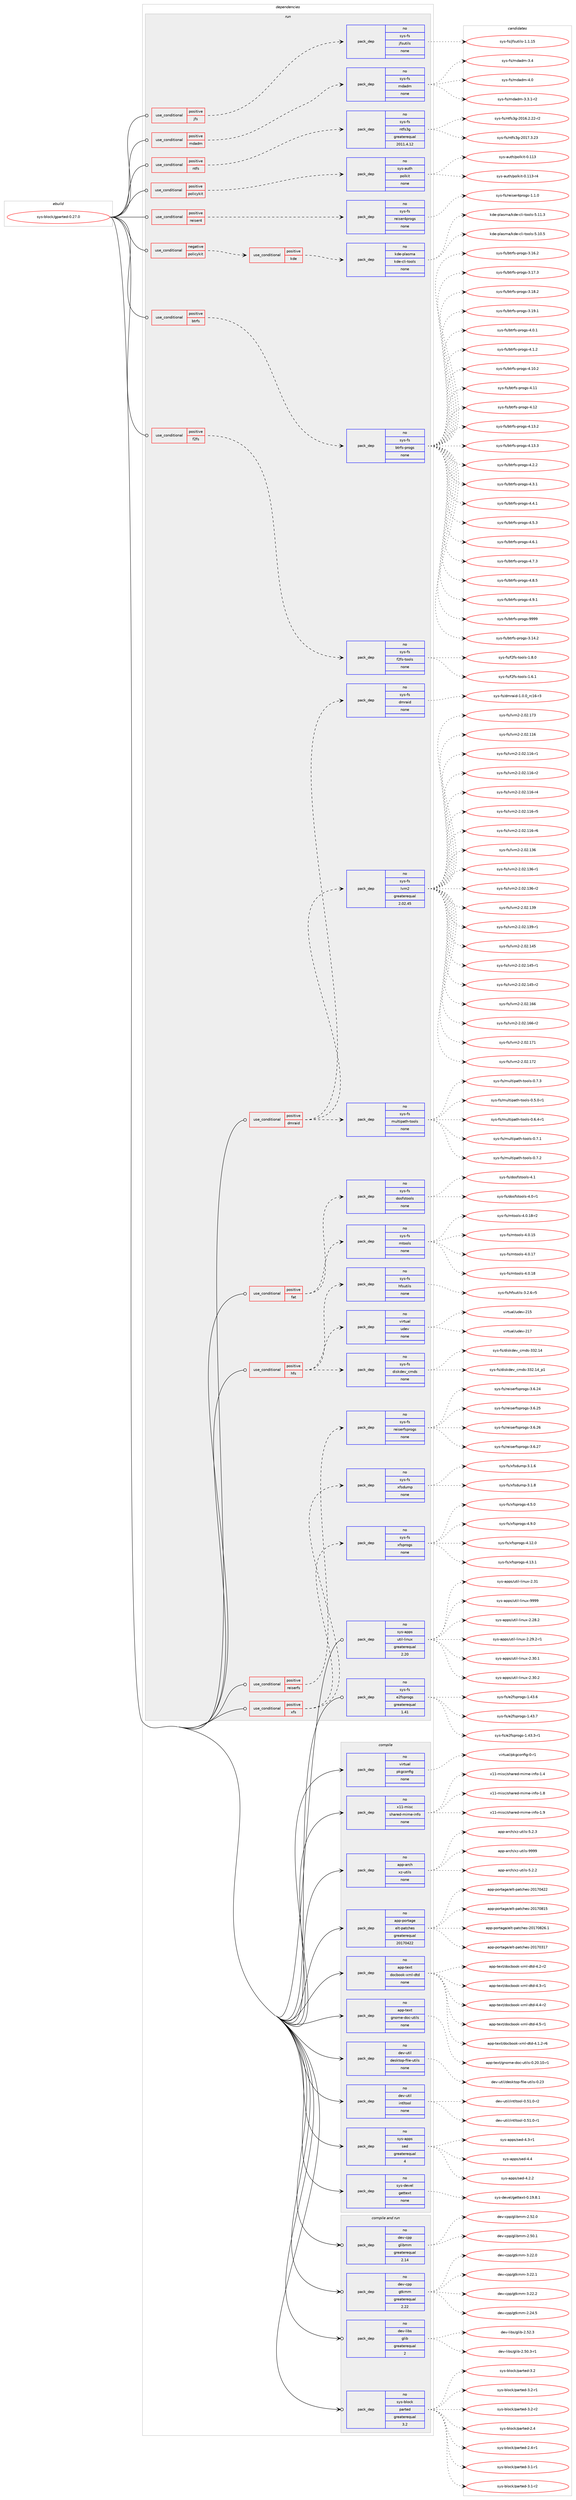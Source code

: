 digraph prolog {

# *************
# Graph options
# *************

newrank=true;
concentrate=true;
compound=true;
graph [rankdir=LR,fontname=Helvetica,fontsize=10,ranksep=1.5];#, ranksep=2.5, nodesep=0.2];
edge  [arrowhead=vee];
node  [fontname=Helvetica,fontsize=10];

# **********
# The ebuild
# **********

subgraph cluster_leftcol {
color=gray;
rank=same;
label=<<i>ebuild</i>>;
id [label="sys-block/gparted-0.27.0", color=red, width=4, href="../sys-block/gparted-0.27.0.svg"];
}

# ****************
# The dependencies
# ****************

subgraph cluster_midcol {
color=gray;
label=<<i>dependencies</i>>;
subgraph cluster_compile {
fillcolor="#eeeeee";
style=filled;
label=<<i>compile</i>>;
subgraph pack353208 {
dependency476185 [label=<<TABLE BORDER="0" CELLBORDER="1" CELLSPACING="0" CELLPADDING="4" WIDTH="220"><TR><TD ROWSPAN="6" CELLPADDING="30">pack_dep</TD></TR><TR><TD WIDTH="110">no</TD></TR><TR><TD>app-arch</TD></TR><TR><TD>xz-utils</TD></TR><TR><TD>none</TD></TR><TR><TD></TD></TR></TABLE>>, shape=none, color=blue];
}
id:e -> dependency476185:w [weight=20,style="solid",arrowhead="vee"];
subgraph pack353209 {
dependency476186 [label=<<TABLE BORDER="0" CELLBORDER="1" CELLSPACING="0" CELLPADDING="4" WIDTH="220"><TR><TD ROWSPAN="6" CELLPADDING="30">pack_dep</TD></TR><TR><TD WIDTH="110">no</TD></TR><TR><TD>app-portage</TD></TR><TR><TD>elt-patches</TD></TR><TR><TD>greaterequal</TD></TR><TR><TD>20170422</TD></TR></TABLE>>, shape=none, color=blue];
}
id:e -> dependency476186:w [weight=20,style="solid",arrowhead="vee"];
subgraph pack353210 {
dependency476187 [label=<<TABLE BORDER="0" CELLBORDER="1" CELLSPACING="0" CELLPADDING="4" WIDTH="220"><TR><TD ROWSPAN="6" CELLPADDING="30">pack_dep</TD></TR><TR><TD WIDTH="110">no</TD></TR><TR><TD>app-text</TD></TR><TR><TD>docbook-xml-dtd</TD></TR><TR><TD>none</TD></TR><TR><TD></TD></TR></TABLE>>, shape=none, color=blue];
}
id:e -> dependency476187:w [weight=20,style="solid",arrowhead="vee"];
subgraph pack353211 {
dependency476188 [label=<<TABLE BORDER="0" CELLBORDER="1" CELLSPACING="0" CELLPADDING="4" WIDTH="220"><TR><TD ROWSPAN="6" CELLPADDING="30">pack_dep</TD></TR><TR><TD WIDTH="110">no</TD></TR><TR><TD>app-text</TD></TR><TR><TD>gnome-doc-utils</TD></TR><TR><TD>none</TD></TR><TR><TD></TD></TR></TABLE>>, shape=none, color=blue];
}
id:e -> dependency476188:w [weight=20,style="solid",arrowhead="vee"];
subgraph pack353212 {
dependency476189 [label=<<TABLE BORDER="0" CELLBORDER="1" CELLSPACING="0" CELLPADDING="4" WIDTH="220"><TR><TD ROWSPAN="6" CELLPADDING="30">pack_dep</TD></TR><TR><TD WIDTH="110">no</TD></TR><TR><TD>dev-util</TD></TR><TR><TD>desktop-file-utils</TD></TR><TR><TD>none</TD></TR><TR><TD></TD></TR></TABLE>>, shape=none, color=blue];
}
id:e -> dependency476189:w [weight=20,style="solid",arrowhead="vee"];
subgraph pack353213 {
dependency476190 [label=<<TABLE BORDER="0" CELLBORDER="1" CELLSPACING="0" CELLPADDING="4" WIDTH="220"><TR><TD ROWSPAN="6" CELLPADDING="30">pack_dep</TD></TR><TR><TD WIDTH="110">no</TD></TR><TR><TD>dev-util</TD></TR><TR><TD>intltool</TD></TR><TR><TD>none</TD></TR><TR><TD></TD></TR></TABLE>>, shape=none, color=blue];
}
id:e -> dependency476190:w [weight=20,style="solid",arrowhead="vee"];
subgraph pack353214 {
dependency476191 [label=<<TABLE BORDER="0" CELLBORDER="1" CELLSPACING="0" CELLPADDING="4" WIDTH="220"><TR><TD ROWSPAN="6" CELLPADDING="30">pack_dep</TD></TR><TR><TD WIDTH="110">no</TD></TR><TR><TD>sys-apps</TD></TR><TR><TD>sed</TD></TR><TR><TD>greaterequal</TD></TR><TR><TD>4</TD></TR></TABLE>>, shape=none, color=blue];
}
id:e -> dependency476191:w [weight=20,style="solid",arrowhead="vee"];
subgraph pack353215 {
dependency476192 [label=<<TABLE BORDER="0" CELLBORDER="1" CELLSPACING="0" CELLPADDING="4" WIDTH="220"><TR><TD ROWSPAN="6" CELLPADDING="30">pack_dep</TD></TR><TR><TD WIDTH="110">no</TD></TR><TR><TD>sys-devel</TD></TR><TR><TD>gettext</TD></TR><TR><TD>none</TD></TR><TR><TD></TD></TR></TABLE>>, shape=none, color=blue];
}
id:e -> dependency476192:w [weight=20,style="solid",arrowhead="vee"];
subgraph pack353216 {
dependency476193 [label=<<TABLE BORDER="0" CELLBORDER="1" CELLSPACING="0" CELLPADDING="4" WIDTH="220"><TR><TD ROWSPAN="6" CELLPADDING="30">pack_dep</TD></TR><TR><TD WIDTH="110">no</TD></TR><TR><TD>virtual</TD></TR><TR><TD>pkgconfig</TD></TR><TR><TD>none</TD></TR><TR><TD></TD></TR></TABLE>>, shape=none, color=blue];
}
id:e -> dependency476193:w [weight=20,style="solid",arrowhead="vee"];
subgraph pack353217 {
dependency476194 [label=<<TABLE BORDER="0" CELLBORDER="1" CELLSPACING="0" CELLPADDING="4" WIDTH="220"><TR><TD ROWSPAN="6" CELLPADDING="30">pack_dep</TD></TR><TR><TD WIDTH="110">no</TD></TR><TR><TD>x11-misc</TD></TR><TR><TD>shared-mime-info</TD></TR><TR><TD>none</TD></TR><TR><TD></TD></TR></TABLE>>, shape=none, color=blue];
}
id:e -> dependency476194:w [weight=20,style="solid",arrowhead="vee"];
}
subgraph cluster_compileandrun {
fillcolor="#eeeeee";
style=filled;
label=<<i>compile and run</i>>;
subgraph pack353218 {
dependency476195 [label=<<TABLE BORDER="0" CELLBORDER="1" CELLSPACING="0" CELLPADDING="4" WIDTH="220"><TR><TD ROWSPAN="6" CELLPADDING="30">pack_dep</TD></TR><TR><TD WIDTH="110">no</TD></TR><TR><TD>dev-cpp</TD></TR><TR><TD>glibmm</TD></TR><TR><TD>greaterequal</TD></TR><TR><TD>2.14</TD></TR></TABLE>>, shape=none, color=blue];
}
id:e -> dependency476195:w [weight=20,style="solid",arrowhead="odotvee"];
subgraph pack353219 {
dependency476196 [label=<<TABLE BORDER="0" CELLBORDER="1" CELLSPACING="0" CELLPADDING="4" WIDTH="220"><TR><TD ROWSPAN="6" CELLPADDING="30">pack_dep</TD></TR><TR><TD WIDTH="110">no</TD></TR><TR><TD>dev-cpp</TD></TR><TR><TD>gtkmm</TD></TR><TR><TD>greaterequal</TD></TR><TR><TD>2.22</TD></TR></TABLE>>, shape=none, color=blue];
}
id:e -> dependency476196:w [weight=20,style="solid",arrowhead="odotvee"];
subgraph pack353220 {
dependency476197 [label=<<TABLE BORDER="0" CELLBORDER="1" CELLSPACING="0" CELLPADDING="4" WIDTH="220"><TR><TD ROWSPAN="6" CELLPADDING="30">pack_dep</TD></TR><TR><TD WIDTH="110">no</TD></TR><TR><TD>dev-libs</TD></TR><TR><TD>glib</TD></TR><TR><TD>greaterequal</TD></TR><TR><TD>2</TD></TR></TABLE>>, shape=none, color=blue];
}
id:e -> dependency476197:w [weight=20,style="solid",arrowhead="odotvee"];
subgraph pack353221 {
dependency476198 [label=<<TABLE BORDER="0" CELLBORDER="1" CELLSPACING="0" CELLPADDING="4" WIDTH="220"><TR><TD ROWSPAN="6" CELLPADDING="30">pack_dep</TD></TR><TR><TD WIDTH="110">no</TD></TR><TR><TD>sys-block</TD></TR><TR><TD>parted</TD></TR><TR><TD>greaterequal</TD></TR><TR><TD>3.2</TD></TR></TABLE>>, shape=none, color=blue];
}
id:e -> dependency476198:w [weight=20,style="solid",arrowhead="odotvee"];
}
subgraph cluster_run {
fillcolor="#eeeeee";
style=filled;
label=<<i>run</i>>;
subgraph cond114679 {
dependency476199 [label=<<TABLE BORDER="0" CELLBORDER="1" CELLSPACING="0" CELLPADDING="4"><TR><TD ROWSPAN="3" CELLPADDING="10">use_conditional</TD></TR><TR><TD>negative</TD></TR><TR><TD>policykit</TD></TR></TABLE>>, shape=none, color=red];
subgraph cond114680 {
dependency476200 [label=<<TABLE BORDER="0" CELLBORDER="1" CELLSPACING="0" CELLPADDING="4"><TR><TD ROWSPAN="3" CELLPADDING="10">use_conditional</TD></TR><TR><TD>positive</TD></TR><TR><TD>kde</TD></TR></TABLE>>, shape=none, color=red];
subgraph pack353222 {
dependency476201 [label=<<TABLE BORDER="0" CELLBORDER="1" CELLSPACING="0" CELLPADDING="4" WIDTH="220"><TR><TD ROWSPAN="6" CELLPADDING="30">pack_dep</TD></TR><TR><TD WIDTH="110">no</TD></TR><TR><TD>kde-plasma</TD></TR><TR><TD>kde-cli-tools</TD></TR><TR><TD>none</TD></TR><TR><TD></TD></TR></TABLE>>, shape=none, color=blue];
}
dependency476200:e -> dependency476201:w [weight=20,style="dashed",arrowhead="vee"];
}
dependency476199:e -> dependency476200:w [weight=20,style="dashed",arrowhead="vee"];
}
id:e -> dependency476199:w [weight=20,style="solid",arrowhead="odot"];
subgraph cond114681 {
dependency476202 [label=<<TABLE BORDER="0" CELLBORDER="1" CELLSPACING="0" CELLPADDING="4"><TR><TD ROWSPAN="3" CELLPADDING="10">use_conditional</TD></TR><TR><TD>positive</TD></TR><TR><TD>btrfs</TD></TR></TABLE>>, shape=none, color=red];
subgraph pack353223 {
dependency476203 [label=<<TABLE BORDER="0" CELLBORDER="1" CELLSPACING="0" CELLPADDING="4" WIDTH="220"><TR><TD ROWSPAN="6" CELLPADDING="30">pack_dep</TD></TR><TR><TD WIDTH="110">no</TD></TR><TR><TD>sys-fs</TD></TR><TR><TD>btrfs-progs</TD></TR><TR><TD>none</TD></TR><TR><TD></TD></TR></TABLE>>, shape=none, color=blue];
}
dependency476202:e -> dependency476203:w [weight=20,style="dashed",arrowhead="vee"];
}
id:e -> dependency476202:w [weight=20,style="solid",arrowhead="odot"];
subgraph cond114682 {
dependency476204 [label=<<TABLE BORDER="0" CELLBORDER="1" CELLSPACING="0" CELLPADDING="4"><TR><TD ROWSPAN="3" CELLPADDING="10">use_conditional</TD></TR><TR><TD>positive</TD></TR><TR><TD>dmraid</TD></TR></TABLE>>, shape=none, color=red];
subgraph pack353224 {
dependency476205 [label=<<TABLE BORDER="0" CELLBORDER="1" CELLSPACING="0" CELLPADDING="4" WIDTH="220"><TR><TD ROWSPAN="6" CELLPADDING="30">pack_dep</TD></TR><TR><TD WIDTH="110">no</TD></TR><TR><TD>sys-fs</TD></TR><TR><TD>lvm2</TD></TR><TR><TD>greaterequal</TD></TR><TR><TD>2.02.45</TD></TR></TABLE>>, shape=none, color=blue];
}
dependency476204:e -> dependency476205:w [weight=20,style="dashed",arrowhead="vee"];
subgraph pack353225 {
dependency476206 [label=<<TABLE BORDER="0" CELLBORDER="1" CELLSPACING="0" CELLPADDING="4" WIDTH="220"><TR><TD ROWSPAN="6" CELLPADDING="30">pack_dep</TD></TR><TR><TD WIDTH="110">no</TD></TR><TR><TD>sys-fs</TD></TR><TR><TD>dmraid</TD></TR><TR><TD>none</TD></TR><TR><TD></TD></TR></TABLE>>, shape=none, color=blue];
}
dependency476204:e -> dependency476206:w [weight=20,style="dashed",arrowhead="vee"];
subgraph pack353226 {
dependency476207 [label=<<TABLE BORDER="0" CELLBORDER="1" CELLSPACING="0" CELLPADDING="4" WIDTH="220"><TR><TD ROWSPAN="6" CELLPADDING="30">pack_dep</TD></TR><TR><TD WIDTH="110">no</TD></TR><TR><TD>sys-fs</TD></TR><TR><TD>multipath-tools</TD></TR><TR><TD>none</TD></TR><TR><TD></TD></TR></TABLE>>, shape=none, color=blue];
}
dependency476204:e -> dependency476207:w [weight=20,style="dashed",arrowhead="vee"];
}
id:e -> dependency476204:w [weight=20,style="solid",arrowhead="odot"];
subgraph cond114683 {
dependency476208 [label=<<TABLE BORDER="0" CELLBORDER="1" CELLSPACING="0" CELLPADDING="4"><TR><TD ROWSPAN="3" CELLPADDING="10">use_conditional</TD></TR><TR><TD>positive</TD></TR><TR><TD>f2fs</TD></TR></TABLE>>, shape=none, color=red];
subgraph pack353227 {
dependency476209 [label=<<TABLE BORDER="0" CELLBORDER="1" CELLSPACING="0" CELLPADDING="4" WIDTH="220"><TR><TD ROWSPAN="6" CELLPADDING="30">pack_dep</TD></TR><TR><TD WIDTH="110">no</TD></TR><TR><TD>sys-fs</TD></TR><TR><TD>f2fs-tools</TD></TR><TR><TD>none</TD></TR><TR><TD></TD></TR></TABLE>>, shape=none, color=blue];
}
dependency476208:e -> dependency476209:w [weight=20,style="dashed",arrowhead="vee"];
}
id:e -> dependency476208:w [weight=20,style="solid",arrowhead="odot"];
subgraph cond114684 {
dependency476210 [label=<<TABLE BORDER="0" CELLBORDER="1" CELLSPACING="0" CELLPADDING="4"><TR><TD ROWSPAN="3" CELLPADDING="10">use_conditional</TD></TR><TR><TD>positive</TD></TR><TR><TD>fat</TD></TR></TABLE>>, shape=none, color=red];
subgraph pack353228 {
dependency476211 [label=<<TABLE BORDER="0" CELLBORDER="1" CELLSPACING="0" CELLPADDING="4" WIDTH="220"><TR><TD ROWSPAN="6" CELLPADDING="30">pack_dep</TD></TR><TR><TD WIDTH="110">no</TD></TR><TR><TD>sys-fs</TD></TR><TR><TD>dosfstools</TD></TR><TR><TD>none</TD></TR><TR><TD></TD></TR></TABLE>>, shape=none, color=blue];
}
dependency476210:e -> dependency476211:w [weight=20,style="dashed",arrowhead="vee"];
subgraph pack353229 {
dependency476212 [label=<<TABLE BORDER="0" CELLBORDER="1" CELLSPACING="0" CELLPADDING="4" WIDTH="220"><TR><TD ROWSPAN="6" CELLPADDING="30">pack_dep</TD></TR><TR><TD WIDTH="110">no</TD></TR><TR><TD>sys-fs</TD></TR><TR><TD>mtools</TD></TR><TR><TD>none</TD></TR><TR><TD></TD></TR></TABLE>>, shape=none, color=blue];
}
dependency476210:e -> dependency476212:w [weight=20,style="dashed",arrowhead="vee"];
}
id:e -> dependency476210:w [weight=20,style="solid",arrowhead="odot"];
subgraph cond114685 {
dependency476213 [label=<<TABLE BORDER="0" CELLBORDER="1" CELLSPACING="0" CELLPADDING="4"><TR><TD ROWSPAN="3" CELLPADDING="10">use_conditional</TD></TR><TR><TD>positive</TD></TR><TR><TD>hfs</TD></TR></TABLE>>, shape=none, color=red];
subgraph pack353230 {
dependency476214 [label=<<TABLE BORDER="0" CELLBORDER="1" CELLSPACING="0" CELLPADDING="4" WIDTH="220"><TR><TD ROWSPAN="6" CELLPADDING="30">pack_dep</TD></TR><TR><TD WIDTH="110">no</TD></TR><TR><TD>sys-fs</TD></TR><TR><TD>diskdev_cmds</TD></TR><TR><TD>none</TD></TR><TR><TD></TD></TR></TABLE>>, shape=none, color=blue];
}
dependency476213:e -> dependency476214:w [weight=20,style="dashed",arrowhead="vee"];
subgraph pack353231 {
dependency476215 [label=<<TABLE BORDER="0" CELLBORDER="1" CELLSPACING="0" CELLPADDING="4" WIDTH="220"><TR><TD ROWSPAN="6" CELLPADDING="30">pack_dep</TD></TR><TR><TD WIDTH="110">no</TD></TR><TR><TD>virtual</TD></TR><TR><TD>udev</TD></TR><TR><TD>none</TD></TR><TR><TD></TD></TR></TABLE>>, shape=none, color=blue];
}
dependency476213:e -> dependency476215:w [weight=20,style="dashed",arrowhead="vee"];
subgraph pack353232 {
dependency476216 [label=<<TABLE BORDER="0" CELLBORDER="1" CELLSPACING="0" CELLPADDING="4" WIDTH="220"><TR><TD ROWSPAN="6" CELLPADDING="30">pack_dep</TD></TR><TR><TD WIDTH="110">no</TD></TR><TR><TD>sys-fs</TD></TR><TR><TD>hfsutils</TD></TR><TR><TD>none</TD></TR><TR><TD></TD></TR></TABLE>>, shape=none, color=blue];
}
dependency476213:e -> dependency476216:w [weight=20,style="dashed",arrowhead="vee"];
}
id:e -> dependency476213:w [weight=20,style="solid",arrowhead="odot"];
subgraph cond114686 {
dependency476217 [label=<<TABLE BORDER="0" CELLBORDER="1" CELLSPACING="0" CELLPADDING="4"><TR><TD ROWSPAN="3" CELLPADDING="10">use_conditional</TD></TR><TR><TD>positive</TD></TR><TR><TD>jfs</TD></TR></TABLE>>, shape=none, color=red];
subgraph pack353233 {
dependency476218 [label=<<TABLE BORDER="0" CELLBORDER="1" CELLSPACING="0" CELLPADDING="4" WIDTH="220"><TR><TD ROWSPAN="6" CELLPADDING="30">pack_dep</TD></TR><TR><TD WIDTH="110">no</TD></TR><TR><TD>sys-fs</TD></TR><TR><TD>jfsutils</TD></TR><TR><TD>none</TD></TR><TR><TD></TD></TR></TABLE>>, shape=none, color=blue];
}
dependency476217:e -> dependency476218:w [weight=20,style="dashed",arrowhead="vee"];
}
id:e -> dependency476217:w [weight=20,style="solid",arrowhead="odot"];
subgraph cond114687 {
dependency476219 [label=<<TABLE BORDER="0" CELLBORDER="1" CELLSPACING="0" CELLPADDING="4"><TR><TD ROWSPAN="3" CELLPADDING="10">use_conditional</TD></TR><TR><TD>positive</TD></TR><TR><TD>mdadm</TD></TR></TABLE>>, shape=none, color=red];
subgraph pack353234 {
dependency476220 [label=<<TABLE BORDER="0" CELLBORDER="1" CELLSPACING="0" CELLPADDING="4" WIDTH="220"><TR><TD ROWSPAN="6" CELLPADDING="30">pack_dep</TD></TR><TR><TD WIDTH="110">no</TD></TR><TR><TD>sys-fs</TD></TR><TR><TD>mdadm</TD></TR><TR><TD>none</TD></TR><TR><TD></TD></TR></TABLE>>, shape=none, color=blue];
}
dependency476219:e -> dependency476220:w [weight=20,style="dashed",arrowhead="vee"];
}
id:e -> dependency476219:w [weight=20,style="solid",arrowhead="odot"];
subgraph cond114688 {
dependency476221 [label=<<TABLE BORDER="0" CELLBORDER="1" CELLSPACING="0" CELLPADDING="4"><TR><TD ROWSPAN="3" CELLPADDING="10">use_conditional</TD></TR><TR><TD>positive</TD></TR><TR><TD>ntfs</TD></TR></TABLE>>, shape=none, color=red];
subgraph pack353235 {
dependency476222 [label=<<TABLE BORDER="0" CELLBORDER="1" CELLSPACING="0" CELLPADDING="4" WIDTH="220"><TR><TD ROWSPAN="6" CELLPADDING="30">pack_dep</TD></TR><TR><TD WIDTH="110">no</TD></TR><TR><TD>sys-fs</TD></TR><TR><TD>ntfs3g</TD></TR><TR><TD>greaterequal</TD></TR><TR><TD>2011.4.12</TD></TR></TABLE>>, shape=none, color=blue];
}
dependency476221:e -> dependency476222:w [weight=20,style="dashed",arrowhead="vee"];
}
id:e -> dependency476221:w [weight=20,style="solid",arrowhead="odot"];
subgraph cond114689 {
dependency476223 [label=<<TABLE BORDER="0" CELLBORDER="1" CELLSPACING="0" CELLPADDING="4"><TR><TD ROWSPAN="3" CELLPADDING="10">use_conditional</TD></TR><TR><TD>positive</TD></TR><TR><TD>policykit</TD></TR></TABLE>>, shape=none, color=red];
subgraph pack353236 {
dependency476224 [label=<<TABLE BORDER="0" CELLBORDER="1" CELLSPACING="0" CELLPADDING="4" WIDTH="220"><TR><TD ROWSPAN="6" CELLPADDING="30">pack_dep</TD></TR><TR><TD WIDTH="110">no</TD></TR><TR><TD>sys-auth</TD></TR><TR><TD>polkit</TD></TR><TR><TD>none</TD></TR><TR><TD></TD></TR></TABLE>>, shape=none, color=blue];
}
dependency476223:e -> dependency476224:w [weight=20,style="dashed",arrowhead="vee"];
}
id:e -> dependency476223:w [weight=20,style="solid",arrowhead="odot"];
subgraph cond114690 {
dependency476225 [label=<<TABLE BORDER="0" CELLBORDER="1" CELLSPACING="0" CELLPADDING="4"><TR><TD ROWSPAN="3" CELLPADDING="10">use_conditional</TD></TR><TR><TD>positive</TD></TR><TR><TD>reiser4</TD></TR></TABLE>>, shape=none, color=red];
subgraph pack353237 {
dependency476226 [label=<<TABLE BORDER="0" CELLBORDER="1" CELLSPACING="0" CELLPADDING="4" WIDTH="220"><TR><TD ROWSPAN="6" CELLPADDING="30">pack_dep</TD></TR><TR><TD WIDTH="110">no</TD></TR><TR><TD>sys-fs</TD></TR><TR><TD>reiser4progs</TD></TR><TR><TD>none</TD></TR><TR><TD></TD></TR></TABLE>>, shape=none, color=blue];
}
dependency476225:e -> dependency476226:w [weight=20,style="dashed",arrowhead="vee"];
}
id:e -> dependency476225:w [weight=20,style="solid",arrowhead="odot"];
subgraph cond114691 {
dependency476227 [label=<<TABLE BORDER="0" CELLBORDER="1" CELLSPACING="0" CELLPADDING="4"><TR><TD ROWSPAN="3" CELLPADDING="10">use_conditional</TD></TR><TR><TD>positive</TD></TR><TR><TD>reiserfs</TD></TR></TABLE>>, shape=none, color=red];
subgraph pack353238 {
dependency476228 [label=<<TABLE BORDER="0" CELLBORDER="1" CELLSPACING="0" CELLPADDING="4" WIDTH="220"><TR><TD ROWSPAN="6" CELLPADDING="30">pack_dep</TD></TR><TR><TD WIDTH="110">no</TD></TR><TR><TD>sys-fs</TD></TR><TR><TD>reiserfsprogs</TD></TR><TR><TD>none</TD></TR><TR><TD></TD></TR></TABLE>>, shape=none, color=blue];
}
dependency476227:e -> dependency476228:w [weight=20,style="dashed",arrowhead="vee"];
}
id:e -> dependency476227:w [weight=20,style="solid",arrowhead="odot"];
subgraph cond114692 {
dependency476229 [label=<<TABLE BORDER="0" CELLBORDER="1" CELLSPACING="0" CELLPADDING="4"><TR><TD ROWSPAN="3" CELLPADDING="10">use_conditional</TD></TR><TR><TD>positive</TD></TR><TR><TD>xfs</TD></TR></TABLE>>, shape=none, color=red];
subgraph pack353239 {
dependency476230 [label=<<TABLE BORDER="0" CELLBORDER="1" CELLSPACING="0" CELLPADDING="4" WIDTH="220"><TR><TD ROWSPAN="6" CELLPADDING="30">pack_dep</TD></TR><TR><TD WIDTH="110">no</TD></TR><TR><TD>sys-fs</TD></TR><TR><TD>xfsprogs</TD></TR><TR><TD>none</TD></TR><TR><TD></TD></TR></TABLE>>, shape=none, color=blue];
}
dependency476229:e -> dependency476230:w [weight=20,style="dashed",arrowhead="vee"];
subgraph pack353240 {
dependency476231 [label=<<TABLE BORDER="0" CELLBORDER="1" CELLSPACING="0" CELLPADDING="4" WIDTH="220"><TR><TD ROWSPAN="6" CELLPADDING="30">pack_dep</TD></TR><TR><TD WIDTH="110">no</TD></TR><TR><TD>sys-fs</TD></TR><TR><TD>xfsdump</TD></TR><TR><TD>none</TD></TR><TR><TD></TD></TR></TABLE>>, shape=none, color=blue];
}
dependency476229:e -> dependency476231:w [weight=20,style="dashed",arrowhead="vee"];
}
id:e -> dependency476229:w [weight=20,style="solid",arrowhead="odot"];
subgraph pack353241 {
dependency476232 [label=<<TABLE BORDER="0" CELLBORDER="1" CELLSPACING="0" CELLPADDING="4" WIDTH="220"><TR><TD ROWSPAN="6" CELLPADDING="30">pack_dep</TD></TR><TR><TD WIDTH="110">no</TD></TR><TR><TD>sys-apps</TD></TR><TR><TD>util-linux</TD></TR><TR><TD>greaterequal</TD></TR><TR><TD>2.20</TD></TR></TABLE>>, shape=none, color=blue];
}
id:e -> dependency476232:w [weight=20,style="solid",arrowhead="odot"];
subgraph pack353242 {
dependency476233 [label=<<TABLE BORDER="0" CELLBORDER="1" CELLSPACING="0" CELLPADDING="4" WIDTH="220"><TR><TD ROWSPAN="6" CELLPADDING="30">pack_dep</TD></TR><TR><TD WIDTH="110">no</TD></TR><TR><TD>sys-fs</TD></TR><TR><TD>e2fsprogs</TD></TR><TR><TD>greaterequal</TD></TR><TR><TD>1.41</TD></TR></TABLE>>, shape=none, color=blue];
}
id:e -> dependency476233:w [weight=20,style="solid",arrowhead="odot"];
}
}

# **************
# The candidates
# **************

subgraph cluster_choices {
rank=same;
color=gray;
label=<<i>candidates</i>>;

subgraph choice353208 {
color=black;
nodesep=1;
choice971121124597114991044712012245117116105108115455346504650 [label="app-arch/xz-utils-5.2.2", color=red, width=4,href="../app-arch/xz-utils-5.2.2.svg"];
choice971121124597114991044712012245117116105108115455346504651 [label="app-arch/xz-utils-5.2.3", color=red, width=4,href="../app-arch/xz-utils-5.2.3.svg"];
choice9711211245971149910447120122451171161051081154557575757 [label="app-arch/xz-utils-9999", color=red, width=4,href="../app-arch/xz-utils-9999.svg"];
dependency476185:e -> choice971121124597114991044712012245117116105108115455346504650:w [style=dotted,weight="100"];
dependency476185:e -> choice971121124597114991044712012245117116105108115455346504651:w [style=dotted,weight="100"];
dependency476185:e -> choice9711211245971149910447120122451171161051081154557575757:w [style=dotted,weight="100"];
}
subgraph choice353209 {
color=black;
nodesep=1;
choice97112112451121111141169710310147101108116451129711699104101115455048495548514955 [label="app-portage/elt-patches-20170317", color=red, width=4,href="../app-portage/elt-patches-20170317.svg"];
choice97112112451121111141169710310147101108116451129711699104101115455048495548525050 [label="app-portage/elt-patches-20170422", color=red, width=4,href="../app-portage/elt-patches-20170422.svg"];
choice97112112451121111141169710310147101108116451129711699104101115455048495548564953 [label="app-portage/elt-patches-20170815", color=red, width=4,href="../app-portage/elt-patches-20170815.svg"];
choice971121124511211111411697103101471011081164511297116991041011154550484955485650544649 [label="app-portage/elt-patches-20170826.1", color=red, width=4,href="../app-portage/elt-patches-20170826.1.svg"];
dependency476186:e -> choice97112112451121111141169710310147101108116451129711699104101115455048495548514955:w [style=dotted,weight="100"];
dependency476186:e -> choice97112112451121111141169710310147101108116451129711699104101115455048495548525050:w [style=dotted,weight="100"];
dependency476186:e -> choice97112112451121111141169710310147101108116451129711699104101115455048495548564953:w [style=dotted,weight="100"];
dependency476186:e -> choice971121124511211111411697103101471011081164511297116991041011154550484955485650544649:w [style=dotted,weight="100"];
}
subgraph choice353210 {
color=black;
nodesep=1;
choice971121124511610112011647100111999811111110745120109108451001161004552464946504511454 [label="app-text/docbook-xml-dtd-4.1.2-r6", color=red, width=4,href="../app-text/docbook-xml-dtd-4.1.2-r6.svg"];
choice97112112451161011201164710011199981111111074512010910845100116100455246504511450 [label="app-text/docbook-xml-dtd-4.2-r2", color=red, width=4,href="../app-text/docbook-xml-dtd-4.2-r2.svg"];
choice97112112451161011201164710011199981111111074512010910845100116100455246514511449 [label="app-text/docbook-xml-dtd-4.3-r1", color=red, width=4,href="../app-text/docbook-xml-dtd-4.3-r1.svg"];
choice97112112451161011201164710011199981111111074512010910845100116100455246524511450 [label="app-text/docbook-xml-dtd-4.4-r2", color=red, width=4,href="../app-text/docbook-xml-dtd-4.4-r2.svg"];
choice97112112451161011201164710011199981111111074512010910845100116100455246534511449 [label="app-text/docbook-xml-dtd-4.5-r1", color=red, width=4,href="../app-text/docbook-xml-dtd-4.5-r1.svg"];
dependency476187:e -> choice971121124511610112011647100111999811111110745120109108451001161004552464946504511454:w [style=dotted,weight="100"];
dependency476187:e -> choice97112112451161011201164710011199981111111074512010910845100116100455246504511450:w [style=dotted,weight="100"];
dependency476187:e -> choice97112112451161011201164710011199981111111074512010910845100116100455246514511449:w [style=dotted,weight="100"];
dependency476187:e -> choice97112112451161011201164710011199981111111074512010910845100116100455246524511450:w [style=dotted,weight="100"];
dependency476187:e -> choice97112112451161011201164710011199981111111074512010910845100116100455246534511449:w [style=dotted,weight="100"];
}
subgraph choice353211 {
color=black;
nodesep=1;
choice97112112451161011201164710311011110910145100111994511711610510811545484650484649484511449 [label="app-text/gnome-doc-utils-0.20.10-r1", color=red, width=4,href="../app-text/gnome-doc-utils-0.20.10-r1.svg"];
dependency476188:e -> choice97112112451161011201164710311011110910145100111994511711610510811545484650484649484511449:w [style=dotted,weight="100"];
}
subgraph choice353212 {
color=black;
nodesep=1;
choice100101118451171161051084710010111510711611111245102105108101451171161051081154548465051 [label="dev-util/desktop-file-utils-0.23", color=red, width=4,href="../dev-util/desktop-file-utils-0.23.svg"];
dependency476189:e -> choice100101118451171161051084710010111510711611111245102105108101451171161051081154548465051:w [style=dotted,weight="100"];
}
subgraph choice353213 {
color=black;
nodesep=1;
choice1001011184511711610510847105110116108116111111108454846534946484511449 [label="dev-util/intltool-0.51.0-r1", color=red, width=4,href="../dev-util/intltool-0.51.0-r1.svg"];
choice1001011184511711610510847105110116108116111111108454846534946484511450 [label="dev-util/intltool-0.51.0-r2", color=red, width=4,href="../dev-util/intltool-0.51.0-r2.svg"];
dependency476190:e -> choice1001011184511711610510847105110116108116111111108454846534946484511449:w [style=dotted,weight="100"];
dependency476190:e -> choice1001011184511711610510847105110116108116111111108454846534946484511450:w [style=dotted,weight="100"];
}
subgraph choice353214 {
color=black;
nodesep=1;
choice115121115459711211211547115101100455246504650 [label="sys-apps/sed-4.2.2", color=red, width=4,href="../sys-apps/sed-4.2.2.svg"];
choice115121115459711211211547115101100455246514511449 [label="sys-apps/sed-4.3-r1", color=red, width=4,href="../sys-apps/sed-4.3-r1.svg"];
choice11512111545971121121154711510110045524652 [label="sys-apps/sed-4.4", color=red, width=4,href="../sys-apps/sed-4.4.svg"];
dependency476191:e -> choice115121115459711211211547115101100455246504650:w [style=dotted,weight="100"];
dependency476191:e -> choice115121115459711211211547115101100455246514511449:w [style=dotted,weight="100"];
dependency476191:e -> choice11512111545971121121154711510110045524652:w [style=dotted,weight="100"];
}
subgraph choice353215 {
color=black;
nodesep=1;
choice1151211154510010111810110847103101116116101120116454846495746564649 [label="sys-devel/gettext-0.19.8.1", color=red, width=4,href="../sys-devel/gettext-0.19.8.1.svg"];
dependency476192:e -> choice1151211154510010111810110847103101116116101120116454846495746564649:w [style=dotted,weight="100"];
}
subgraph choice353216 {
color=black;
nodesep=1;
choice11810511411611797108471121071039911111010210510345484511449 [label="virtual/pkgconfig-0-r1", color=red, width=4,href="../virtual/pkgconfig-0-r1.svg"];
dependency476193:e -> choice11810511411611797108471121071039911111010210510345484511449:w [style=dotted,weight="100"];
}
subgraph choice353217 {
color=black;
nodesep=1;
choice120494945109105115994711510497114101100451091051091014510511010211145494652 [label="x11-misc/shared-mime-info-1.4", color=red, width=4,href="../x11-misc/shared-mime-info-1.4.svg"];
choice120494945109105115994711510497114101100451091051091014510511010211145494656 [label="x11-misc/shared-mime-info-1.8", color=red, width=4,href="../x11-misc/shared-mime-info-1.8.svg"];
choice120494945109105115994711510497114101100451091051091014510511010211145494657 [label="x11-misc/shared-mime-info-1.9", color=red, width=4,href="../x11-misc/shared-mime-info-1.9.svg"];
dependency476194:e -> choice120494945109105115994711510497114101100451091051091014510511010211145494652:w [style=dotted,weight="100"];
dependency476194:e -> choice120494945109105115994711510497114101100451091051091014510511010211145494656:w [style=dotted,weight="100"];
dependency476194:e -> choice120494945109105115994711510497114101100451091051091014510511010211145494657:w [style=dotted,weight="100"];
}
subgraph choice353218 {
color=black;
nodesep=1;
choice1001011184599112112471031081059810910945504653484649 [label="dev-cpp/glibmm-2.50.1", color=red, width=4,href="../dev-cpp/glibmm-2.50.1.svg"];
choice1001011184599112112471031081059810910945504653504648 [label="dev-cpp/glibmm-2.52.0", color=red, width=4,href="../dev-cpp/glibmm-2.52.0.svg"];
dependency476195:e -> choice1001011184599112112471031081059810910945504653484649:w [style=dotted,weight="100"];
dependency476195:e -> choice1001011184599112112471031081059810910945504653504648:w [style=dotted,weight="100"];
}
subgraph choice353219 {
color=black;
nodesep=1;
choice10010111845991121124710311610710910945504650524653 [label="dev-cpp/gtkmm-2.24.5", color=red, width=4,href="../dev-cpp/gtkmm-2.24.5.svg"];
choice10010111845991121124710311610710910945514650504648 [label="dev-cpp/gtkmm-3.22.0", color=red, width=4,href="../dev-cpp/gtkmm-3.22.0.svg"];
choice10010111845991121124710311610710910945514650504649 [label="dev-cpp/gtkmm-3.22.1", color=red, width=4,href="../dev-cpp/gtkmm-3.22.1.svg"];
choice10010111845991121124710311610710910945514650504650 [label="dev-cpp/gtkmm-3.22.2", color=red, width=4,href="../dev-cpp/gtkmm-3.22.2.svg"];
dependency476196:e -> choice10010111845991121124710311610710910945504650524653:w [style=dotted,weight="100"];
dependency476196:e -> choice10010111845991121124710311610710910945514650504648:w [style=dotted,weight="100"];
dependency476196:e -> choice10010111845991121124710311610710910945514650504649:w [style=dotted,weight="100"];
dependency476196:e -> choice10010111845991121124710311610710910945514650504650:w [style=dotted,weight="100"];
}
subgraph choice353220 {
color=black;
nodesep=1;
choice10010111845108105981154710310810598455046534846514511449 [label="dev-libs/glib-2.50.3-r1", color=red, width=4,href="../dev-libs/glib-2.50.3-r1.svg"];
choice1001011184510810598115471031081059845504653504651 [label="dev-libs/glib-2.52.3", color=red, width=4,href="../dev-libs/glib-2.52.3.svg"];
dependency476197:e -> choice10010111845108105981154710310810598455046534846514511449:w [style=dotted,weight="100"];
dependency476197:e -> choice1001011184510810598115471031081059845504653504651:w [style=dotted,weight="100"];
}
subgraph choice353221 {
color=black;
nodesep=1;
choice115121115459810811199107471129711411610110045504652 [label="sys-block/parted-2.4", color=red, width=4,href="../sys-block/parted-2.4.svg"];
choice1151211154598108111991074711297114116101100455046524511449 [label="sys-block/parted-2.4-r1", color=red, width=4,href="../sys-block/parted-2.4-r1.svg"];
choice1151211154598108111991074711297114116101100455146494511449 [label="sys-block/parted-3.1-r1", color=red, width=4,href="../sys-block/parted-3.1-r1.svg"];
choice1151211154598108111991074711297114116101100455146494511450 [label="sys-block/parted-3.1-r2", color=red, width=4,href="../sys-block/parted-3.1-r2.svg"];
choice115121115459810811199107471129711411610110045514650 [label="sys-block/parted-3.2", color=red, width=4,href="../sys-block/parted-3.2.svg"];
choice1151211154598108111991074711297114116101100455146504511449 [label="sys-block/parted-3.2-r1", color=red, width=4,href="../sys-block/parted-3.2-r1.svg"];
choice1151211154598108111991074711297114116101100455146504511450 [label="sys-block/parted-3.2-r2", color=red, width=4,href="../sys-block/parted-3.2-r2.svg"];
dependency476198:e -> choice115121115459810811199107471129711411610110045504652:w [style=dotted,weight="100"];
dependency476198:e -> choice1151211154598108111991074711297114116101100455046524511449:w [style=dotted,weight="100"];
dependency476198:e -> choice1151211154598108111991074711297114116101100455146494511449:w [style=dotted,weight="100"];
dependency476198:e -> choice1151211154598108111991074711297114116101100455146494511450:w [style=dotted,weight="100"];
dependency476198:e -> choice115121115459810811199107471129711411610110045514650:w [style=dotted,weight="100"];
dependency476198:e -> choice1151211154598108111991074711297114116101100455146504511449:w [style=dotted,weight="100"];
dependency476198:e -> choice1151211154598108111991074711297114116101100455146504511450:w [style=dotted,weight="100"];
}
subgraph choice353222 {
color=black;
nodesep=1;
choice1071001014511210897115109974710710010145991081054511611111110811545534649484653 [label="kde-plasma/kde-cli-tools-5.10.5", color=red, width=4,href="../kde-plasma/kde-cli-tools-5.10.5.svg"];
choice1071001014511210897115109974710710010145991081054511611111110811545534649494651 [label="kde-plasma/kde-cli-tools-5.11.3", color=red, width=4,href="../kde-plasma/kde-cli-tools-5.11.3.svg"];
dependency476201:e -> choice1071001014511210897115109974710710010145991081054511611111110811545534649484653:w [style=dotted,weight="100"];
dependency476201:e -> choice1071001014511210897115109974710710010145991081054511611111110811545534649494651:w [style=dotted,weight="100"];
}
subgraph choice353223 {
color=black;
nodesep=1;
choice1151211154510211547981161141021154511211411110311545514649524650 [label="sys-fs/btrfs-progs-3.14.2", color=red, width=4,href="../sys-fs/btrfs-progs-3.14.2.svg"];
choice1151211154510211547981161141021154511211411110311545514649544650 [label="sys-fs/btrfs-progs-3.16.2", color=red, width=4,href="../sys-fs/btrfs-progs-3.16.2.svg"];
choice1151211154510211547981161141021154511211411110311545514649554651 [label="sys-fs/btrfs-progs-3.17.3", color=red, width=4,href="../sys-fs/btrfs-progs-3.17.3.svg"];
choice1151211154510211547981161141021154511211411110311545514649564650 [label="sys-fs/btrfs-progs-3.18.2", color=red, width=4,href="../sys-fs/btrfs-progs-3.18.2.svg"];
choice1151211154510211547981161141021154511211411110311545514649574649 [label="sys-fs/btrfs-progs-3.19.1", color=red, width=4,href="../sys-fs/btrfs-progs-3.19.1.svg"];
choice11512111545102115479811611410211545112114111103115455246484649 [label="sys-fs/btrfs-progs-4.0.1", color=red, width=4,href="../sys-fs/btrfs-progs-4.0.1.svg"];
choice11512111545102115479811611410211545112114111103115455246494650 [label="sys-fs/btrfs-progs-4.1.2", color=red, width=4,href="../sys-fs/btrfs-progs-4.1.2.svg"];
choice1151211154510211547981161141021154511211411110311545524649484650 [label="sys-fs/btrfs-progs-4.10.2", color=red, width=4,href="../sys-fs/btrfs-progs-4.10.2.svg"];
choice115121115451021154798116114102115451121141111031154552464949 [label="sys-fs/btrfs-progs-4.11", color=red, width=4,href="../sys-fs/btrfs-progs-4.11.svg"];
choice115121115451021154798116114102115451121141111031154552464950 [label="sys-fs/btrfs-progs-4.12", color=red, width=4,href="../sys-fs/btrfs-progs-4.12.svg"];
choice1151211154510211547981161141021154511211411110311545524649514650 [label="sys-fs/btrfs-progs-4.13.2", color=red, width=4,href="../sys-fs/btrfs-progs-4.13.2.svg"];
choice1151211154510211547981161141021154511211411110311545524649514651 [label="sys-fs/btrfs-progs-4.13.3", color=red, width=4,href="../sys-fs/btrfs-progs-4.13.3.svg"];
choice11512111545102115479811611410211545112114111103115455246504650 [label="sys-fs/btrfs-progs-4.2.2", color=red, width=4,href="../sys-fs/btrfs-progs-4.2.2.svg"];
choice11512111545102115479811611410211545112114111103115455246514649 [label="sys-fs/btrfs-progs-4.3.1", color=red, width=4,href="../sys-fs/btrfs-progs-4.3.1.svg"];
choice11512111545102115479811611410211545112114111103115455246524649 [label="sys-fs/btrfs-progs-4.4.1", color=red, width=4,href="../sys-fs/btrfs-progs-4.4.1.svg"];
choice11512111545102115479811611410211545112114111103115455246534651 [label="sys-fs/btrfs-progs-4.5.3", color=red, width=4,href="../sys-fs/btrfs-progs-4.5.3.svg"];
choice11512111545102115479811611410211545112114111103115455246544649 [label="sys-fs/btrfs-progs-4.6.1", color=red, width=4,href="../sys-fs/btrfs-progs-4.6.1.svg"];
choice11512111545102115479811611410211545112114111103115455246554651 [label="sys-fs/btrfs-progs-4.7.3", color=red, width=4,href="../sys-fs/btrfs-progs-4.7.3.svg"];
choice11512111545102115479811611410211545112114111103115455246564653 [label="sys-fs/btrfs-progs-4.8.5", color=red, width=4,href="../sys-fs/btrfs-progs-4.8.5.svg"];
choice11512111545102115479811611410211545112114111103115455246574649 [label="sys-fs/btrfs-progs-4.9.1", color=red, width=4,href="../sys-fs/btrfs-progs-4.9.1.svg"];
choice115121115451021154798116114102115451121141111031154557575757 [label="sys-fs/btrfs-progs-9999", color=red, width=4,href="../sys-fs/btrfs-progs-9999.svg"];
dependency476203:e -> choice1151211154510211547981161141021154511211411110311545514649524650:w [style=dotted,weight="100"];
dependency476203:e -> choice1151211154510211547981161141021154511211411110311545514649544650:w [style=dotted,weight="100"];
dependency476203:e -> choice1151211154510211547981161141021154511211411110311545514649554651:w [style=dotted,weight="100"];
dependency476203:e -> choice1151211154510211547981161141021154511211411110311545514649564650:w [style=dotted,weight="100"];
dependency476203:e -> choice1151211154510211547981161141021154511211411110311545514649574649:w [style=dotted,weight="100"];
dependency476203:e -> choice11512111545102115479811611410211545112114111103115455246484649:w [style=dotted,weight="100"];
dependency476203:e -> choice11512111545102115479811611410211545112114111103115455246494650:w [style=dotted,weight="100"];
dependency476203:e -> choice1151211154510211547981161141021154511211411110311545524649484650:w [style=dotted,weight="100"];
dependency476203:e -> choice115121115451021154798116114102115451121141111031154552464949:w [style=dotted,weight="100"];
dependency476203:e -> choice115121115451021154798116114102115451121141111031154552464950:w [style=dotted,weight="100"];
dependency476203:e -> choice1151211154510211547981161141021154511211411110311545524649514650:w [style=dotted,weight="100"];
dependency476203:e -> choice1151211154510211547981161141021154511211411110311545524649514651:w [style=dotted,weight="100"];
dependency476203:e -> choice11512111545102115479811611410211545112114111103115455246504650:w [style=dotted,weight="100"];
dependency476203:e -> choice11512111545102115479811611410211545112114111103115455246514649:w [style=dotted,weight="100"];
dependency476203:e -> choice11512111545102115479811611410211545112114111103115455246524649:w [style=dotted,weight="100"];
dependency476203:e -> choice11512111545102115479811611410211545112114111103115455246534651:w [style=dotted,weight="100"];
dependency476203:e -> choice11512111545102115479811611410211545112114111103115455246544649:w [style=dotted,weight="100"];
dependency476203:e -> choice11512111545102115479811611410211545112114111103115455246554651:w [style=dotted,weight="100"];
dependency476203:e -> choice11512111545102115479811611410211545112114111103115455246564653:w [style=dotted,weight="100"];
dependency476203:e -> choice11512111545102115479811611410211545112114111103115455246574649:w [style=dotted,weight="100"];
dependency476203:e -> choice115121115451021154798116114102115451121141111031154557575757:w [style=dotted,weight="100"];
}
subgraph choice353224 {
color=black;
nodesep=1;
choice115121115451021154710811810950455046485046494954 [label="sys-fs/lvm2-2.02.116", color=red, width=4,href="../sys-fs/lvm2-2.02.116.svg"];
choice1151211154510211547108118109504550464850464949544511449 [label="sys-fs/lvm2-2.02.116-r1", color=red, width=4,href="../sys-fs/lvm2-2.02.116-r1.svg"];
choice1151211154510211547108118109504550464850464949544511450 [label="sys-fs/lvm2-2.02.116-r2", color=red, width=4,href="../sys-fs/lvm2-2.02.116-r2.svg"];
choice1151211154510211547108118109504550464850464949544511452 [label="sys-fs/lvm2-2.02.116-r4", color=red, width=4,href="../sys-fs/lvm2-2.02.116-r4.svg"];
choice1151211154510211547108118109504550464850464949544511453 [label="sys-fs/lvm2-2.02.116-r5", color=red, width=4,href="../sys-fs/lvm2-2.02.116-r5.svg"];
choice1151211154510211547108118109504550464850464949544511454 [label="sys-fs/lvm2-2.02.116-r6", color=red, width=4,href="../sys-fs/lvm2-2.02.116-r6.svg"];
choice115121115451021154710811810950455046485046495154 [label="sys-fs/lvm2-2.02.136", color=red, width=4,href="../sys-fs/lvm2-2.02.136.svg"];
choice1151211154510211547108118109504550464850464951544511449 [label="sys-fs/lvm2-2.02.136-r1", color=red, width=4,href="../sys-fs/lvm2-2.02.136-r1.svg"];
choice1151211154510211547108118109504550464850464951544511450 [label="sys-fs/lvm2-2.02.136-r2", color=red, width=4,href="../sys-fs/lvm2-2.02.136-r2.svg"];
choice115121115451021154710811810950455046485046495157 [label="sys-fs/lvm2-2.02.139", color=red, width=4,href="../sys-fs/lvm2-2.02.139.svg"];
choice1151211154510211547108118109504550464850464951574511449 [label="sys-fs/lvm2-2.02.139-r1", color=red, width=4,href="../sys-fs/lvm2-2.02.139-r1.svg"];
choice115121115451021154710811810950455046485046495253 [label="sys-fs/lvm2-2.02.145", color=red, width=4,href="../sys-fs/lvm2-2.02.145.svg"];
choice1151211154510211547108118109504550464850464952534511449 [label="sys-fs/lvm2-2.02.145-r1", color=red, width=4,href="../sys-fs/lvm2-2.02.145-r1.svg"];
choice1151211154510211547108118109504550464850464952534511450 [label="sys-fs/lvm2-2.02.145-r2", color=red, width=4,href="../sys-fs/lvm2-2.02.145-r2.svg"];
choice115121115451021154710811810950455046485046495454 [label="sys-fs/lvm2-2.02.166", color=red, width=4,href="../sys-fs/lvm2-2.02.166.svg"];
choice1151211154510211547108118109504550464850464954544511450 [label="sys-fs/lvm2-2.02.166-r2", color=red, width=4,href="../sys-fs/lvm2-2.02.166-r2.svg"];
choice115121115451021154710811810950455046485046495549 [label="sys-fs/lvm2-2.02.171", color=red, width=4,href="../sys-fs/lvm2-2.02.171.svg"];
choice115121115451021154710811810950455046485046495550 [label="sys-fs/lvm2-2.02.172", color=red, width=4,href="../sys-fs/lvm2-2.02.172.svg"];
choice115121115451021154710811810950455046485046495551 [label="sys-fs/lvm2-2.02.173", color=red, width=4,href="../sys-fs/lvm2-2.02.173.svg"];
dependency476205:e -> choice115121115451021154710811810950455046485046494954:w [style=dotted,weight="100"];
dependency476205:e -> choice1151211154510211547108118109504550464850464949544511449:w [style=dotted,weight="100"];
dependency476205:e -> choice1151211154510211547108118109504550464850464949544511450:w [style=dotted,weight="100"];
dependency476205:e -> choice1151211154510211547108118109504550464850464949544511452:w [style=dotted,weight="100"];
dependency476205:e -> choice1151211154510211547108118109504550464850464949544511453:w [style=dotted,weight="100"];
dependency476205:e -> choice1151211154510211547108118109504550464850464949544511454:w [style=dotted,weight="100"];
dependency476205:e -> choice115121115451021154710811810950455046485046495154:w [style=dotted,weight="100"];
dependency476205:e -> choice1151211154510211547108118109504550464850464951544511449:w [style=dotted,weight="100"];
dependency476205:e -> choice1151211154510211547108118109504550464850464951544511450:w [style=dotted,weight="100"];
dependency476205:e -> choice115121115451021154710811810950455046485046495157:w [style=dotted,weight="100"];
dependency476205:e -> choice1151211154510211547108118109504550464850464951574511449:w [style=dotted,weight="100"];
dependency476205:e -> choice115121115451021154710811810950455046485046495253:w [style=dotted,weight="100"];
dependency476205:e -> choice1151211154510211547108118109504550464850464952534511449:w [style=dotted,weight="100"];
dependency476205:e -> choice1151211154510211547108118109504550464850464952534511450:w [style=dotted,weight="100"];
dependency476205:e -> choice115121115451021154710811810950455046485046495454:w [style=dotted,weight="100"];
dependency476205:e -> choice1151211154510211547108118109504550464850464954544511450:w [style=dotted,weight="100"];
dependency476205:e -> choice115121115451021154710811810950455046485046495549:w [style=dotted,weight="100"];
dependency476205:e -> choice115121115451021154710811810950455046485046495550:w [style=dotted,weight="100"];
dependency476205:e -> choice115121115451021154710811810950455046485046495551:w [style=dotted,weight="100"];
}
subgraph choice353225 {
color=black;
nodesep=1;
choice115121115451021154710010911497105100454946484648951149949544511451 [label="sys-fs/dmraid-1.0.0_rc16-r3", color=red, width=4,href="../sys-fs/dmraid-1.0.0_rc16-r3.svg"];
dependency476206:e -> choice115121115451021154710010911497105100454946484648951149949544511451:w [style=dotted,weight="100"];
}
subgraph choice353226 {
color=black;
nodesep=1;
choice115121115451021154710911710811610511297116104451161111111081154548465346484511449 [label="sys-fs/multipath-tools-0.5.0-r1", color=red, width=4,href="../sys-fs/multipath-tools-0.5.0-r1.svg"];
choice115121115451021154710911710811610511297116104451161111111081154548465446524511449 [label="sys-fs/multipath-tools-0.6.4-r1", color=red, width=4,href="../sys-fs/multipath-tools-0.6.4-r1.svg"];
choice11512111545102115471091171081161051129711610445116111111108115454846554649 [label="sys-fs/multipath-tools-0.7.1", color=red, width=4,href="../sys-fs/multipath-tools-0.7.1.svg"];
choice11512111545102115471091171081161051129711610445116111111108115454846554650 [label="sys-fs/multipath-tools-0.7.2", color=red, width=4,href="../sys-fs/multipath-tools-0.7.2.svg"];
choice11512111545102115471091171081161051129711610445116111111108115454846554651 [label="sys-fs/multipath-tools-0.7.3", color=red, width=4,href="../sys-fs/multipath-tools-0.7.3.svg"];
dependency476207:e -> choice115121115451021154710911710811610511297116104451161111111081154548465346484511449:w [style=dotted,weight="100"];
dependency476207:e -> choice115121115451021154710911710811610511297116104451161111111081154548465446524511449:w [style=dotted,weight="100"];
dependency476207:e -> choice11512111545102115471091171081161051129711610445116111111108115454846554649:w [style=dotted,weight="100"];
dependency476207:e -> choice11512111545102115471091171081161051129711610445116111111108115454846554650:w [style=dotted,weight="100"];
dependency476207:e -> choice11512111545102115471091171081161051129711610445116111111108115454846554651:w [style=dotted,weight="100"];
}
subgraph choice353227 {
color=black;
nodesep=1;
choice11512111545102115471025010211545116111111108115454946544649 [label="sys-fs/f2fs-tools-1.6.1", color=red, width=4,href="../sys-fs/f2fs-tools-1.6.1.svg"];
choice11512111545102115471025010211545116111111108115454946564648 [label="sys-fs/f2fs-tools-1.8.0", color=red, width=4,href="../sys-fs/f2fs-tools-1.8.0.svg"];
dependency476209:e -> choice11512111545102115471025010211545116111111108115454946544649:w [style=dotted,weight="100"];
dependency476209:e -> choice11512111545102115471025010211545116111111108115454946564648:w [style=dotted,weight="100"];
}
subgraph choice353228 {
color=black;
nodesep=1;
choice1151211154510211547100111115102115116111111108115455246484511449 [label="sys-fs/dosfstools-4.0-r1", color=red, width=4,href="../sys-fs/dosfstools-4.0-r1.svg"];
choice115121115451021154710011111510211511611111110811545524649 [label="sys-fs/dosfstools-4.1", color=red, width=4,href="../sys-fs/dosfstools-4.1.svg"];
dependency476211:e -> choice1151211154510211547100111115102115116111111108115455246484511449:w [style=dotted,weight="100"];
dependency476211:e -> choice115121115451021154710011111510211511611111110811545524649:w [style=dotted,weight="100"];
}
subgraph choice353229 {
color=black;
nodesep=1;
choice115121115451021154710911611111110811545524648464953 [label="sys-fs/mtools-4.0.15", color=red, width=4,href="../sys-fs/mtools-4.0.15.svg"];
choice115121115451021154710911611111110811545524648464955 [label="sys-fs/mtools-4.0.17", color=red, width=4,href="../sys-fs/mtools-4.0.17.svg"];
choice115121115451021154710911611111110811545524648464956 [label="sys-fs/mtools-4.0.18", color=red, width=4,href="../sys-fs/mtools-4.0.18.svg"];
choice1151211154510211547109116111111108115455246484649564511450 [label="sys-fs/mtools-4.0.18-r2", color=red, width=4,href="../sys-fs/mtools-4.0.18-r2.svg"];
dependency476212:e -> choice115121115451021154710911611111110811545524648464953:w [style=dotted,weight="100"];
dependency476212:e -> choice115121115451021154710911611111110811545524648464955:w [style=dotted,weight="100"];
dependency476212:e -> choice115121115451021154710911611111110811545524648464956:w [style=dotted,weight="100"];
dependency476212:e -> choice1151211154510211547109116111111108115455246484649564511450:w [style=dotted,weight="100"];
}
subgraph choice353230 {
color=black;
nodesep=1;
choice1151211154510211547100105115107100101118959910910011545515150464952 [label="sys-fs/diskdev_cmds-332.14", color=red, width=4,href="../sys-fs/diskdev_cmds-332.14.svg"];
choice11512111545102115471001051151071001011189599109100115455151504649529511249 [label="sys-fs/diskdev_cmds-332.14_p1", color=red, width=4,href="../sys-fs/diskdev_cmds-332.14_p1.svg"];
dependency476214:e -> choice1151211154510211547100105115107100101118959910910011545515150464952:w [style=dotted,weight="100"];
dependency476214:e -> choice11512111545102115471001051151071001011189599109100115455151504649529511249:w [style=dotted,weight="100"];
}
subgraph choice353231 {
color=black;
nodesep=1;
choice118105114116117971084711710010111845504953 [label="virtual/udev-215", color=red, width=4,href="../virtual/udev-215.svg"];
choice118105114116117971084711710010111845504955 [label="virtual/udev-217", color=red, width=4,href="../virtual/udev-217.svg"];
dependency476215:e -> choice118105114116117971084711710010111845504953:w [style=dotted,weight="100"];
dependency476215:e -> choice118105114116117971084711710010111845504955:w [style=dotted,weight="100"];
}
subgraph choice353232 {
color=black;
nodesep=1;
choice11512111545102115471041021151171161051081154551465046544511453 [label="sys-fs/hfsutils-3.2.6-r5", color=red, width=4,href="../sys-fs/hfsutils-3.2.6-r5.svg"];
dependency476216:e -> choice11512111545102115471041021151171161051081154551465046544511453:w [style=dotted,weight="100"];
}
subgraph choice353233 {
color=black;
nodesep=1;
choice115121115451021154710610211511711610510811545494649464953 [label="sys-fs/jfsutils-1.1.15", color=red, width=4,href="../sys-fs/jfsutils-1.1.15.svg"];
dependency476218:e -> choice115121115451021154710610211511711610510811545494649464953:w [style=dotted,weight="100"];
}
subgraph choice353234 {
color=black;
nodesep=1;
choice1151211154510211547109100971001094551465146494511450 [label="sys-fs/mdadm-3.3.1-r2", color=red, width=4,href="../sys-fs/mdadm-3.3.1-r2.svg"];
choice11512111545102115471091009710010945514652 [label="sys-fs/mdadm-3.4", color=red, width=4,href="../sys-fs/mdadm-3.4.svg"];
choice11512111545102115471091009710010945524648 [label="sys-fs/mdadm-4.0", color=red, width=4,href="../sys-fs/mdadm-4.0.svg"];
dependency476220:e -> choice1151211154510211547109100971001094551465146494511450:w [style=dotted,weight="100"];
dependency476220:e -> choice11512111545102115471091009710010945514652:w [style=dotted,weight="100"];
dependency476220:e -> choice11512111545102115471091009710010945524648:w [style=dotted,weight="100"];
}
subgraph choice353235 {
color=black;
nodesep=1;
choice115121115451021154711011610211551103455048495446504650504511450 [label="sys-fs/ntfs3g-2016.2.22-r2", color=red, width=4,href="../sys-fs/ntfs3g-2016.2.22-r2.svg"];
choice11512111545102115471101161021155110345504849554651465051 [label="sys-fs/ntfs3g-2017.3.23", color=red, width=4,href="../sys-fs/ntfs3g-2017.3.23.svg"];
dependency476222:e -> choice115121115451021154711011610211551103455048495446504650504511450:w [style=dotted,weight="100"];
dependency476222:e -> choice11512111545102115471101161021155110345504849554651465051:w [style=dotted,weight="100"];
}
subgraph choice353236 {
color=black;
nodesep=1;
choice115121115459711711610447112111108107105116454846494951 [label="sys-auth/polkit-0.113", color=red, width=4,href="../sys-auth/polkit-0.113.svg"];
choice1151211154597117116104471121111081071051164548464949514511452 [label="sys-auth/polkit-0.113-r4", color=red, width=4,href="../sys-auth/polkit-0.113-r4.svg"];
dependency476224:e -> choice115121115459711711610447112111108107105116454846494951:w [style=dotted,weight="100"];
dependency476224:e -> choice1151211154597117116104471121111081071051164548464949514511452:w [style=dotted,weight="100"];
}
subgraph choice353237 {
color=black;
nodesep=1;
choice115121115451021154711410110511510111452112114111103115454946494648 [label="sys-fs/reiser4progs-1.1.0", color=red, width=4,href="../sys-fs/reiser4progs-1.1.0.svg"];
dependency476226:e -> choice115121115451021154711410110511510111452112114111103115454946494648:w [style=dotted,weight="100"];
}
subgraph choice353238 {
color=black;
nodesep=1;
choice115121115451021154711410110511510111410211511211411110311545514654465052 [label="sys-fs/reiserfsprogs-3.6.24", color=red, width=4,href="../sys-fs/reiserfsprogs-3.6.24.svg"];
choice115121115451021154711410110511510111410211511211411110311545514654465053 [label="sys-fs/reiserfsprogs-3.6.25", color=red, width=4,href="../sys-fs/reiserfsprogs-3.6.25.svg"];
choice115121115451021154711410110511510111410211511211411110311545514654465054 [label="sys-fs/reiserfsprogs-3.6.26", color=red, width=4,href="../sys-fs/reiserfsprogs-3.6.26.svg"];
choice115121115451021154711410110511510111410211511211411110311545514654465055 [label="sys-fs/reiserfsprogs-3.6.27", color=red, width=4,href="../sys-fs/reiserfsprogs-3.6.27.svg"];
dependency476228:e -> choice115121115451021154711410110511510111410211511211411110311545514654465052:w [style=dotted,weight="100"];
dependency476228:e -> choice115121115451021154711410110511510111410211511211411110311545514654465053:w [style=dotted,weight="100"];
dependency476228:e -> choice115121115451021154711410110511510111410211511211411110311545514654465054:w [style=dotted,weight="100"];
dependency476228:e -> choice115121115451021154711410110511510111410211511211411110311545514654465055:w [style=dotted,weight="100"];
}
subgraph choice353239 {
color=black;
nodesep=1;
choice115121115451021154712010211511211411110311545524649504648 [label="sys-fs/xfsprogs-4.12.0", color=red, width=4,href="../sys-fs/xfsprogs-4.12.0.svg"];
choice115121115451021154712010211511211411110311545524649514649 [label="sys-fs/xfsprogs-4.13.1", color=red, width=4,href="../sys-fs/xfsprogs-4.13.1.svg"];
choice1151211154510211547120102115112114111103115455246534648 [label="sys-fs/xfsprogs-4.5.0", color=red, width=4,href="../sys-fs/xfsprogs-4.5.0.svg"];
choice1151211154510211547120102115112114111103115455246574648 [label="sys-fs/xfsprogs-4.9.0", color=red, width=4,href="../sys-fs/xfsprogs-4.9.0.svg"];
dependency476230:e -> choice115121115451021154712010211511211411110311545524649504648:w [style=dotted,weight="100"];
dependency476230:e -> choice115121115451021154712010211511211411110311545524649514649:w [style=dotted,weight="100"];
dependency476230:e -> choice1151211154510211547120102115112114111103115455246534648:w [style=dotted,weight="100"];
dependency476230:e -> choice1151211154510211547120102115112114111103115455246574648:w [style=dotted,weight="100"];
}
subgraph choice353240 {
color=black;
nodesep=1;
choice1151211154510211547120102115100117109112455146494654 [label="sys-fs/xfsdump-3.1.6", color=red, width=4,href="../sys-fs/xfsdump-3.1.6.svg"];
choice1151211154510211547120102115100117109112455146494656 [label="sys-fs/xfsdump-3.1.8", color=red, width=4,href="../sys-fs/xfsdump-3.1.8.svg"];
dependency476231:e -> choice1151211154510211547120102115100117109112455146494654:w [style=dotted,weight="100"];
dependency476231:e -> choice1151211154510211547120102115100117109112455146494656:w [style=dotted,weight="100"];
}
subgraph choice353241 {
color=black;
nodesep=1;
choice1151211154597112112115471171161051084510810511011712045504650564650 [label="sys-apps/util-linux-2.28.2", color=red, width=4,href="../sys-apps/util-linux-2.28.2.svg"];
choice11512111545971121121154711711610510845108105110117120455046505746504511449 [label="sys-apps/util-linux-2.29.2-r1", color=red, width=4,href="../sys-apps/util-linux-2.29.2-r1.svg"];
choice1151211154597112112115471171161051084510810511011712045504651484649 [label="sys-apps/util-linux-2.30.1", color=red, width=4,href="../sys-apps/util-linux-2.30.1.svg"];
choice1151211154597112112115471171161051084510810511011712045504651484650 [label="sys-apps/util-linux-2.30.2", color=red, width=4,href="../sys-apps/util-linux-2.30.2.svg"];
choice115121115459711211211547117116105108451081051101171204550465149 [label="sys-apps/util-linux-2.31", color=red, width=4,href="../sys-apps/util-linux-2.31.svg"];
choice115121115459711211211547117116105108451081051101171204557575757 [label="sys-apps/util-linux-9999", color=red, width=4,href="../sys-apps/util-linux-9999.svg"];
dependency476232:e -> choice1151211154597112112115471171161051084510810511011712045504650564650:w [style=dotted,weight="100"];
dependency476232:e -> choice11512111545971121121154711711610510845108105110117120455046505746504511449:w [style=dotted,weight="100"];
dependency476232:e -> choice1151211154597112112115471171161051084510810511011712045504651484649:w [style=dotted,weight="100"];
dependency476232:e -> choice1151211154597112112115471171161051084510810511011712045504651484650:w [style=dotted,weight="100"];
dependency476232:e -> choice115121115459711211211547117116105108451081051101171204550465149:w [style=dotted,weight="100"];
dependency476232:e -> choice115121115459711211211547117116105108451081051101171204557575757:w [style=dotted,weight="100"];
}
subgraph choice353242 {
color=black;
nodesep=1;
choice115121115451021154710150102115112114111103115454946525146514511449 [label="sys-fs/e2fsprogs-1.43.3-r1", color=red, width=4,href="../sys-fs/e2fsprogs-1.43.3-r1.svg"];
choice11512111545102115471015010211511211411110311545494652514654 [label="sys-fs/e2fsprogs-1.43.6", color=red, width=4,href="../sys-fs/e2fsprogs-1.43.6.svg"];
choice11512111545102115471015010211511211411110311545494652514655 [label="sys-fs/e2fsprogs-1.43.7", color=red, width=4,href="../sys-fs/e2fsprogs-1.43.7.svg"];
dependency476233:e -> choice115121115451021154710150102115112114111103115454946525146514511449:w [style=dotted,weight="100"];
dependency476233:e -> choice11512111545102115471015010211511211411110311545494652514654:w [style=dotted,weight="100"];
dependency476233:e -> choice11512111545102115471015010211511211411110311545494652514655:w [style=dotted,weight="100"];
}
}

}
